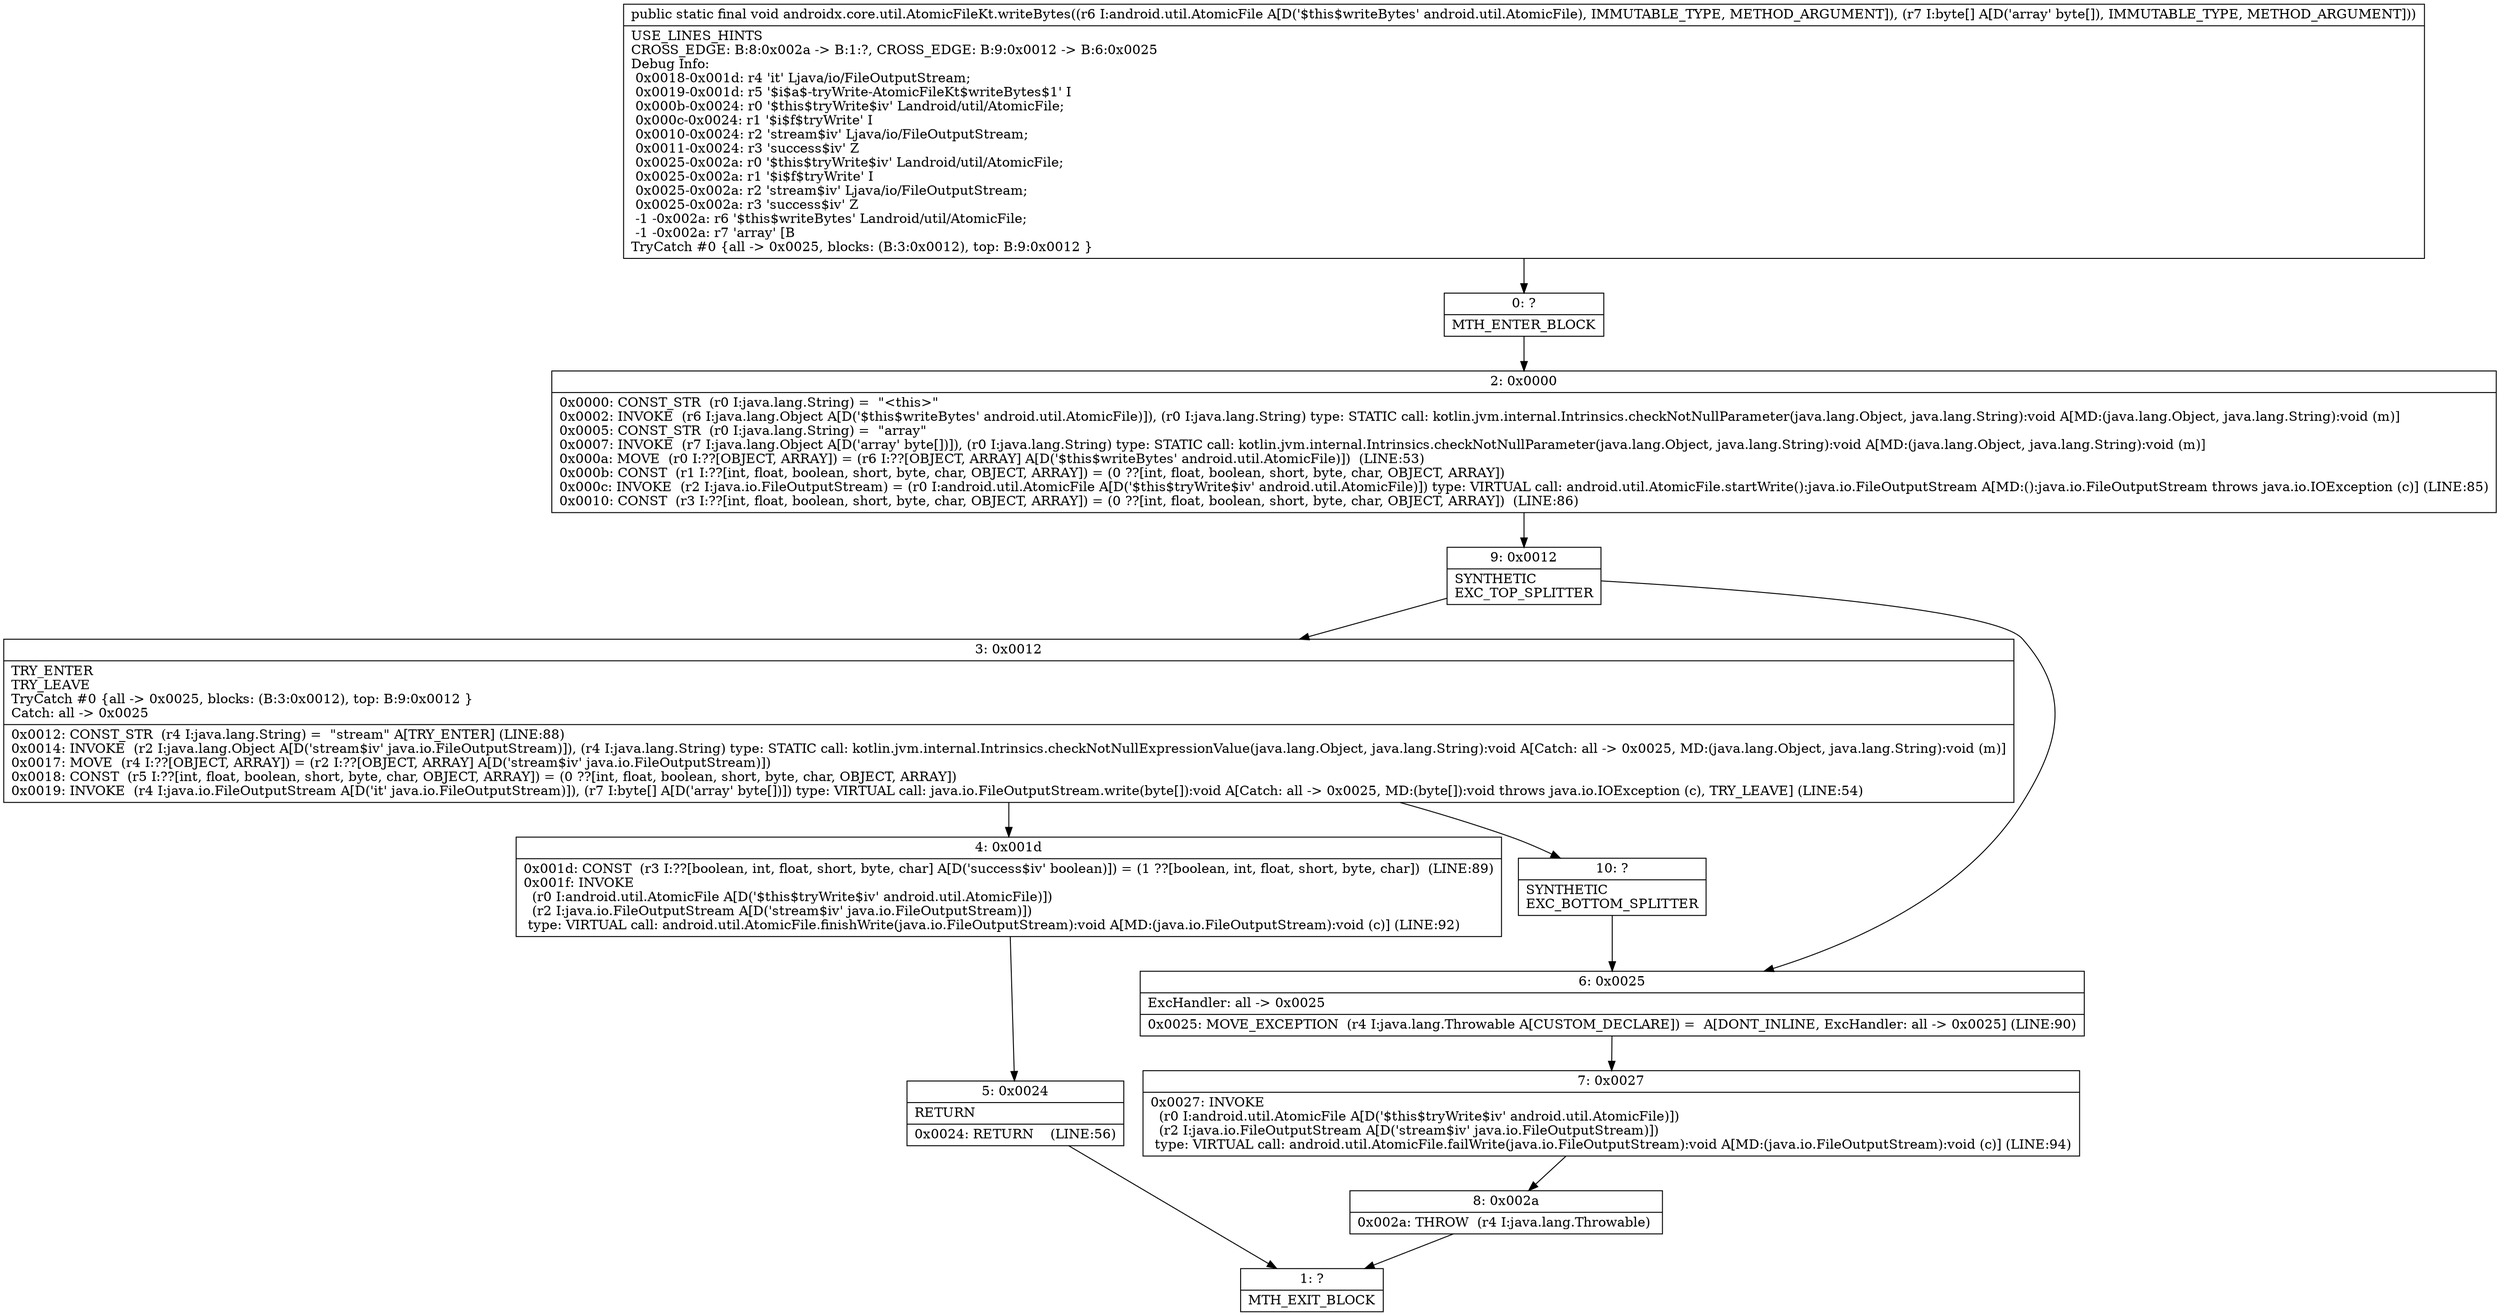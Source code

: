 digraph "CFG forandroidx.core.util.AtomicFileKt.writeBytes(Landroid\/util\/AtomicFile;[B)V" {
Node_0 [shape=record,label="{0\:\ ?|MTH_ENTER_BLOCK\l}"];
Node_2 [shape=record,label="{2\:\ 0x0000|0x0000: CONST_STR  (r0 I:java.lang.String) =  \"\<this\>\" \l0x0002: INVOKE  (r6 I:java.lang.Object A[D('$this$writeBytes' android.util.AtomicFile)]), (r0 I:java.lang.String) type: STATIC call: kotlin.jvm.internal.Intrinsics.checkNotNullParameter(java.lang.Object, java.lang.String):void A[MD:(java.lang.Object, java.lang.String):void (m)]\l0x0005: CONST_STR  (r0 I:java.lang.String) =  \"array\" \l0x0007: INVOKE  (r7 I:java.lang.Object A[D('array' byte[])]), (r0 I:java.lang.String) type: STATIC call: kotlin.jvm.internal.Intrinsics.checkNotNullParameter(java.lang.Object, java.lang.String):void A[MD:(java.lang.Object, java.lang.String):void (m)]\l0x000a: MOVE  (r0 I:??[OBJECT, ARRAY]) = (r6 I:??[OBJECT, ARRAY] A[D('$this$writeBytes' android.util.AtomicFile)])  (LINE:53)\l0x000b: CONST  (r1 I:??[int, float, boolean, short, byte, char, OBJECT, ARRAY]) = (0 ??[int, float, boolean, short, byte, char, OBJECT, ARRAY]) \l0x000c: INVOKE  (r2 I:java.io.FileOutputStream) = (r0 I:android.util.AtomicFile A[D('$this$tryWrite$iv' android.util.AtomicFile)]) type: VIRTUAL call: android.util.AtomicFile.startWrite():java.io.FileOutputStream A[MD:():java.io.FileOutputStream throws java.io.IOException (c)] (LINE:85)\l0x0010: CONST  (r3 I:??[int, float, boolean, short, byte, char, OBJECT, ARRAY]) = (0 ??[int, float, boolean, short, byte, char, OBJECT, ARRAY])  (LINE:86)\l}"];
Node_9 [shape=record,label="{9\:\ 0x0012|SYNTHETIC\lEXC_TOP_SPLITTER\l}"];
Node_3 [shape=record,label="{3\:\ 0x0012|TRY_ENTER\lTRY_LEAVE\lTryCatch #0 \{all \-\> 0x0025, blocks: (B:3:0x0012), top: B:9:0x0012 \}\lCatch: all \-\> 0x0025\l|0x0012: CONST_STR  (r4 I:java.lang.String) =  \"stream\" A[TRY_ENTER] (LINE:88)\l0x0014: INVOKE  (r2 I:java.lang.Object A[D('stream$iv' java.io.FileOutputStream)]), (r4 I:java.lang.String) type: STATIC call: kotlin.jvm.internal.Intrinsics.checkNotNullExpressionValue(java.lang.Object, java.lang.String):void A[Catch: all \-\> 0x0025, MD:(java.lang.Object, java.lang.String):void (m)]\l0x0017: MOVE  (r4 I:??[OBJECT, ARRAY]) = (r2 I:??[OBJECT, ARRAY] A[D('stream$iv' java.io.FileOutputStream)]) \l0x0018: CONST  (r5 I:??[int, float, boolean, short, byte, char, OBJECT, ARRAY]) = (0 ??[int, float, boolean, short, byte, char, OBJECT, ARRAY]) \l0x0019: INVOKE  (r4 I:java.io.FileOutputStream A[D('it' java.io.FileOutputStream)]), (r7 I:byte[] A[D('array' byte[])]) type: VIRTUAL call: java.io.FileOutputStream.write(byte[]):void A[Catch: all \-\> 0x0025, MD:(byte[]):void throws java.io.IOException (c), TRY_LEAVE] (LINE:54)\l}"];
Node_4 [shape=record,label="{4\:\ 0x001d|0x001d: CONST  (r3 I:??[boolean, int, float, short, byte, char] A[D('success$iv' boolean)]) = (1 ??[boolean, int, float, short, byte, char])  (LINE:89)\l0x001f: INVOKE  \l  (r0 I:android.util.AtomicFile A[D('$this$tryWrite$iv' android.util.AtomicFile)])\l  (r2 I:java.io.FileOutputStream A[D('stream$iv' java.io.FileOutputStream)])\l type: VIRTUAL call: android.util.AtomicFile.finishWrite(java.io.FileOutputStream):void A[MD:(java.io.FileOutputStream):void (c)] (LINE:92)\l}"];
Node_5 [shape=record,label="{5\:\ 0x0024|RETURN\l|0x0024: RETURN    (LINE:56)\l}"];
Node_1 [shape=record,label="{1\:\ ?|MTH_EXIT_BLOCK\l}"];
Node_10 [shape=record,label="{10\:\ ?|SYNTHETIC\lEXC_BOTTOM_SPLITTER\l}"];
Node_6 [shape=record,label="{6\:\ 0x0025|ExcHandler: all \-\> 0x0025\l|0x0025: MOVE_EXCEPTION  (r4 I:java.lang.Throwable A[CUSTOM_DECLARE]) =  A[DONT_INLINE, ExcHandler: all \-\> 0x0025] (LINE:90)\l}"];
Node_7 [shape=record,label="{7\:\ 0x0027|0x0027: INVOKE  \l  (r0 I:android.util.AtomicFile A[D('$this$tryWrite$iv' android.util.AtomicFile)])\l  (r2 I:java.io.FileOutputStream A[D('stream$iv' java.io.FileOutputStream)])\l type: VIRTUAL call: android.util.AtomicFile.failWrite(java.io.FileOutputStream):void A[MD:(java.io.FileOutputStream):void (c)] (LINE:94)\l}"];
Node_8 [shape=record,label="{8\:\ 0x002a|0x002a: THROW  (r4 I:java.lang.Throwable) \l}"];
MethodNode[shape=record,label="{public static final void androidx.core.util.AtomicFileKt.writeBytes((r6 I:android.util.AtomicFile A[D('$this$writeBytes' android.util.AtomicFile), IMMUTABLE_TYPE, METHOD_ARGUMENT]), (r7 I:byte[] A[D('array' byte[]), IMMUTABLE_TYPE, METHOD_ARGUMENT]))  | USE_LINES_HINTS\lCROSS_EDGE: B:8:0x002a \-\> B:1:?, CROSS_EDGE: B:9:0x0012 \-\> B:6:0x0025\lDebug Info:\l  0x0018\-0x001d: r4 'it' Ljava\/io\/FileOutputStream;\l  0x0019\-0x001d: r5 '$i$a$\-tryWrite\-AtomicFileKt$writeBytes$1' I\l  0x000b\-0x0024: r0 '$this$tryWrite$iv' Landroid\/util\/AtomicFile;\l  0x000c\-0x0024: r1 '$i$f$tryWrite' I\l  0x0010\-0x0024: r2 'stream$iv' Ljava\/io\/FileOutputStream;\l  0x0011\-0x0024: r3 'success$iv' Z\l  0x0025\-0x002a: r0 '$this$tryWrite$iv' Landroid\/util\/AtomicFile;\l  0x0025\-0x002a: r1 '$i$f$tryWrite' I\l  0x0025\-0x002a: r2 'stream$iv' Ljava\/io\/FileOutputStream;\l  0x0025\-0x002a: r3 'success$iv' Z\l  \-1 \-0x002a: r6 '$this$writeBytes' Landroid\/util\/AtomicFile;\l  \-1 \-0x002a: r7 'array' [B\lTryCatch #0 \{all \-\> 0x0025, blocks: (B:3:0x0012), top: B:9:0x0012 \}\l}"];
MethodNode -> Node_0;Node_0 -> Node_2;
Node_2 -> Node_9;
Node_9 -> Node_3;
Node_9 -> Node_6;
Node_3 -> Node_4;
Node_3 -> Node_10;
Node_4 -> Node_5;
Node_5 -> Node_1;
Node_10 -> Node_6;
Node_6 -> Node_7;
Node_7 -> Node_8;
Node_8 -> Node_1;
}

